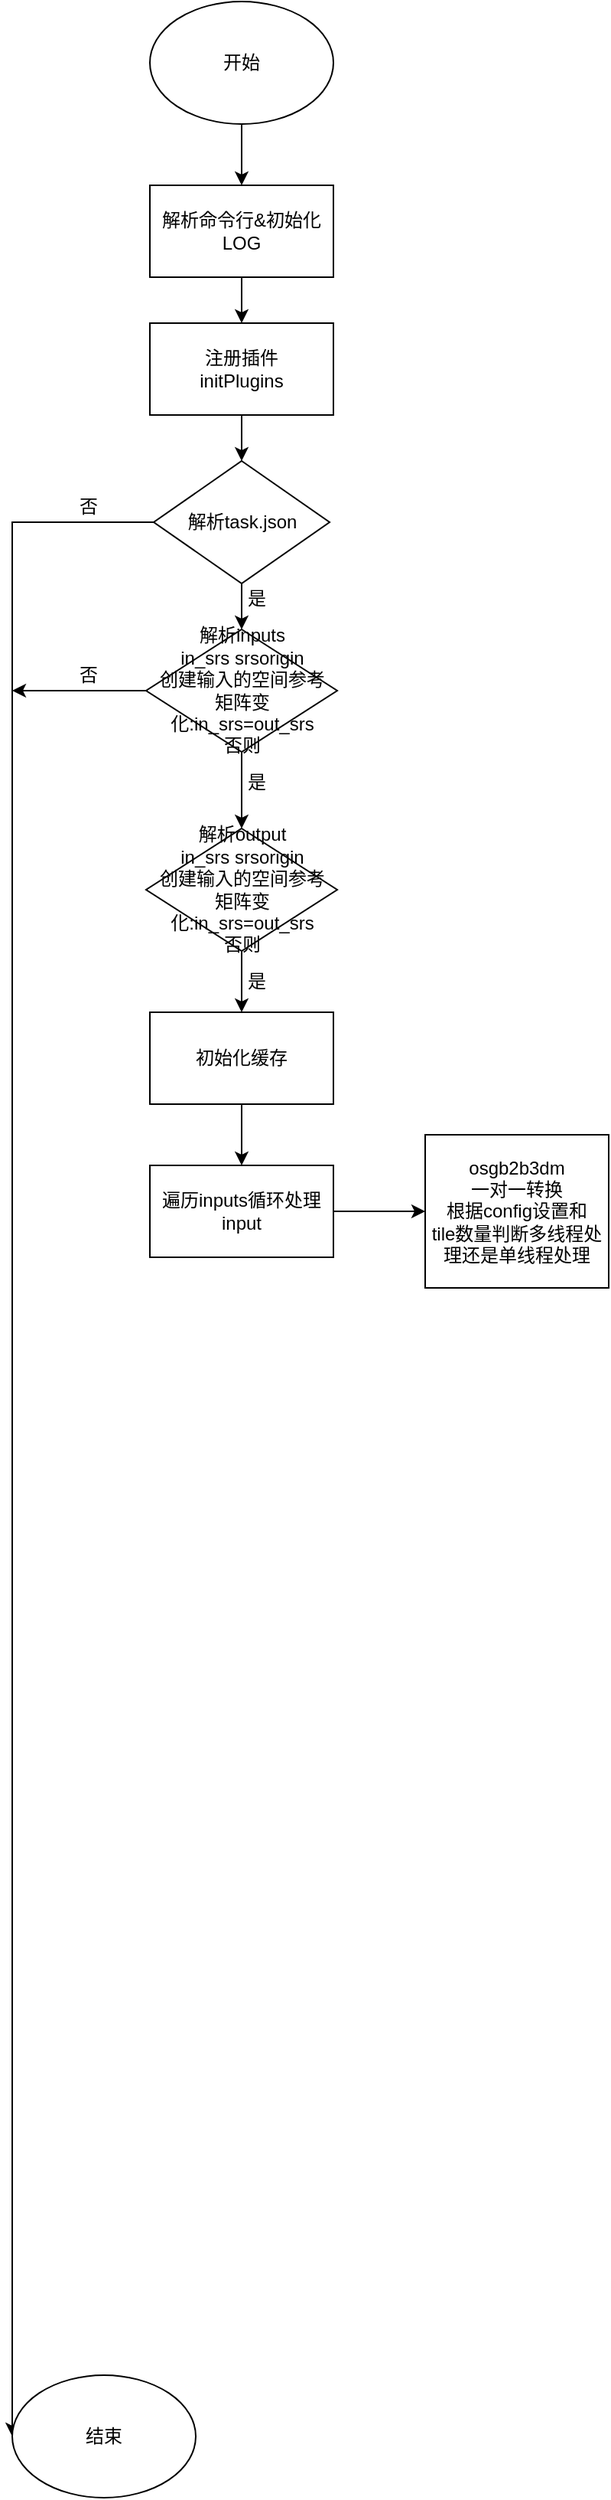<mxfile version="15.2.5" type="github">
  <diagram id="oej7wzWPO1qheC2RB6Ke" name="Page-1">
    <mxGraphModel dx="2014" dy="772" grid="1" gridSize="10" guides="1" tooltips="1" connect="1" arrows="1" fold="1" page="1" pageScale="1" pageWidth="827" pageHeight="1169" math="0" shadow="0">
      <root>
        <mxCell id="0" />
        <mxCell id="1" parent="0" />
        <mxCell id="tbrqV4_gTODMPYOUEHjS-3" value="" style="edgeStyle=orthogonalEdgeStyle;rounded=0;orthogonalLoop=1;jettySize=auto;html=1;" edge="1" parent="1" source="tbrqV4_gTODMPYOUEHjS-1" target="tbrqV4_gTODMPYOUEHjS-2">
          <mxGeometry relative="1" as="geometry" />
        </mxCell>
        <mxCell id="tbrqV4_gTODMPYOUEHjS-1" value="开始" style="ellipse;whiteSpace=wrap;html=1;" vertex="1" parent="1">
          <mxGeometry x="80" y="40" width="120" height="80" as="geometry" />
        </mxCell>
        <mxCell id="tbrqV4_gTODMPYOUEHjS-5" value="" style="edgeStyle=orthogonalEdgeStyle;rounded=0;orthogonalLoop=1;jettySize=auto;html=1;" edge="1" parent="1" source="tbrqV4_gTODMPYOUEHjS-2" target="tbrqV4_gTODMPYOUEHjS-4">
          <mxGeometry relative="1" as="geometry" />
        </mxCell>
        <mxCell id="tbrqV4_gTODMPYOUEHjS-2" value="解析命令行&amp;amp;初始化LOG" style="whiteSpace=wrap;html=1;" vertex="1" parent="1">
          <mxGeometry x="80" y="160" width="120" height="60" as="geometry" />
        </mxCell>
        <mxCell id="tbrqV4_gTODMPYOUEHjS-7" value="" style="edgeStyle=orthogonalEdgeStyle;rounded=0;orthogonalLoop=1;jettySize=auto;html=1;" edge="1" parent="1" source="tbrqV4_gTODMPYOUEHjS-4" target="tbrqV4_gTODMPYOUEHjS-6">
          <mxGeometry relative="1" as="geometry" />
        </mxCell>
        <mxCell id="tbrqV4_gTODMPYOUEHjS-4" value="注册插件&lt;br&gt;initPlugins" style="whiteSpace=wrap;html=1;" vertex="1" parent="1">
          <mxGeometry x="80" y="250" width="120" height="60" as="geometry" />
        </mxCell>
        <mxCell id="tbrqV4_gTODMPYOUEHjS-9" style="edgeStyle=orthogonalEdgeStyle;rounded=0;orthogonalLoop=1;jettySize=auto;html=1;exitX=0;exitY=0.5;exitDx=0;exitDy=0;entryX=0;entryY=0.5;entryDx=0;entryDy=0;" edge="1" parent="1" source="tbrqV4_gTODMPYOUEHjS-6" target="tbrqV4_gTODMPYOUEHjS-10">
          <mxGeometry relative="1" as="geometry">
            <mxPoint x="83" y="720" as="targetPoint" />
            <Array as="points">
              <mxPoint x="-10" y="380" />
              <mxPoint x="-10" y="710" />
            </Array>
          </mxGeometry>
        </mxCell>
        <mxCell id="tbrqV4_gTODMPYOUEHjS-14" value="" style="edgeStyle=orthogonalEdgeStyle;rounded=0;orthogonalLoop=1;jettySize=auto;html=1;" edge="1" parent="1" source="tbrqV4_gTODMPYOUEHjS-6" target="tbrqV4_gTODMPYOUEHjS-13">
          <mxGeometry relative="1" as="geometry" />
        </mxCell>
        <mxCell id="tbrqV4_gTODMPYOUEHjS-6" value="解析task.json" style="rhombus;whiteSpace=wrap;html=1;" vertex="1" parent="1">
          <mxGeometry x="82.5" y="340" width="115" height="80" as="geometry" />
        </mxCell>
        <mxCell id="tbrqV4_gTODMPYOUEHjS-10" value="结束" style="ellipse;whiteSpace=wrap;html=1;" vertex="1" parent="1">
          <mxGeometry x="-10" y="1590" width="120" height="80" as="geometry" />
        </mxCell>
        <mxCell id="tbrqV4_gTODMPYOUEHjS-11" value="否" style="text;html=1;strokeColor=none;fillColor=none;align=center;verticalAlign=middle;whiteSpace=wrap;rounded=0;" vertex="1" parent="1">
          <mxGeometry x="20" y="360" width="40" height="20" as="geometry" />
        </mxCell>
        <mxCell id="tbrqV4_gTODMPYOUEHjS-17" style="edgeStyle=orthogonalEdgeStyle;rounded=0;orthogonalLoop=1;jettySize=auto;html=1;exitX=0;exitY=0.5;exitDx=0;exitDy=0;" edge="1" parent="1" source="tbrqV4_gTODMPYOUEHjS-13">
          <mxGeometry relative="1" as="geometry">
            <mxPoint x="-10" y="490" as="targetPoint" />
          </mxGeometry>
        </mxCell>
        <mxCell id="tbrqV4_gTODMPYOUEHjS-20" value="" style="edgeStyle=orthogonalEdgeStyle;rounded=0;orthogonalLoop=1;jettySize=auto;html=1;" edge="1" parent="1" source="tbrqV4_gTODMPYOUEHjS-13" target="tbrqV4_gTODMPYOUEHjS-19">
          <mxGeometry relative="1" as="geometry" />
        </mxCell>
        <mxCell id="tbrqV4_gTODMPYOUEHjS-13" value="解析inputs&lt;br&gt;in_srs srsorigin&lt;br&gt;创建输入的空间参考&lt;br&gt;矩阵变化:in_srs=out_srs&lt;br&gt;否则&lt;br&gt;" style="rhombus;whiteSpace=wrap;html=1;" vertex="1" parent="1">
          <mxGeometry x="77.5" y="450" width="125" height="80" as="geometry" />
        </mxCell>
        <mxCell id="tbrqV4_gTODMPYOUEHjS-15" value="是" style="text;html=1;strokeColor=none;fillColor=none;align=center;verticalAlign=middle;whiteSpace=wrap;rounded=0;" vertex="1" parent="1">
          <mxGeometry x="130" y="420" width="40" height="20" as="geometry" />
        </mxCell>
        <mxCell id="tbrqV4_gTODMPYOUEHjS-18" value="否" style="text;html=1;strokeColor=none;fillColor=none;align=center;verticalAlign=middle;whiteSpace=wrap;rounded=0;" vertex="1" parent="1">
          <mxGeometry x="20" y="470" width="40" height="20" as="geometry" />
        </mxCell>
        <mxCell id="tbrqV4_gTODMPYOUEHjS-23" value="" style="edgeStyle=orthogonalEdgeStyle;rounded=0;orthogonalLoop=1;jettySize=auto;html=1;" edge="1" parent="1" source="tbrqV4_gTODMPYOUEHjS-19" target="tbrqV4_gTODMPYOUEHjS-22">
          <mxGeometry relative="1" as="geometry" />
        </mxCell>
        <mxCell id="tbrqV4_gTODMPYOUEHjS-19" value="解析output&lt;br&gt;in_srs srsorigin&lt;br&gt;创建输入的空间参考&lt;br&gt;矩阵变化:in_srs=out_srs&lt;br&gt;否则" style="rhombus;whiteSpace=wrap;html=1;" vertex="1" parent="1">
          <mxGeometry x="77.5" y="580" width="125" height="80" as="geometry" />
        </mxCell>
        <mxCell id="tbrqV4_gTODMPYOUEHjS-21" value="是" style="text;html=1;strokeColor=none;fillColor=none;align=center;verticalAlign=middle;whiteSpace=wrap;rounded=0;" vertex="1" parent="1">
          <mxGeometry x="130" y="540" width="40" height="20" as="geometry" />
        </mxCell>
        <mxCell id="tbrqV4_gTODMPYOUEHjS-26" value="" style="edgeStyle=orthogonalEdgeStyle;rounded=0;orthogonalLoop=1;jettySize=auto;html=1;" edge="1" parent="1" source="tbrqV4_gTODMPYOUEHjS-22" target="tbrqV4_gTODMPYOUEHjS-25">
          <mxGeometry relative="1" as="geometry" />
        </mxCell>
        <mxCell id="tbrqV4_gTODMPYOUEHjS-22" value="初始化缓存" style="whiteSpace=wrap;html=1;" vertex="1" parent="1">
          <mxGeometry x="80" y="700" width="120" height="60" as="geometry" />
        </mxCell>
        <mxCell id="tbrqV4_gTODMPYOUEHjS-24" value="是" style="text;html=1;strokeColor=none;fillColor=none;align=center;verticalAlign=middle;whiteSpace=wrap;rounded=0;" vertex="1" parent="1">
          <mxGeometry x="130" y="670" width="40" height="20" as="geometry" />
        </mxCell>
        <mxCell id="tbrqV4_gTODMPYOUEHjS-28" value="" style="edgeStyle=orthogonalEdgeStyle;rounded=0;orthogonalLoop=1;jettySize=auto;html=1;" edge="1" parent="1" source="tbrqV4_gTODMPYOUEHjS-25" target="tbrqV4_gTODMPYOUEHjS-27">
          <mxGeometry relative="1" as="geometry" />
        </mxCell>
        <mxCell id="tbrqV4_gTODMPYOUEHjS-25" value="遍历inputs循环处理input" style="whiteSpace=wrap;html=1;" vertex="1" parent="1">
          <mxGeometry x="80" y="800" width="120" height="60" as="geometry" />
        </mxCell>
        <mxCell id="tbrqV4_gTODMPYOUEHjS-27" value="osgb2b3dm&lt;br&gt;一对一转换&lt;br&gt;根据config设置和&lt;br&gt;tile数量判断多线程处理还是单线程处理" style="whiteSpace=wrap;html=1;" vertex="1" parent="1">
          <mxGeometry x="260" y="780" width="120" height="100" as="geometry" />
        </mxCell>
      </root>
    </mxGraphModel>
  </diagram>
</mxfile>
